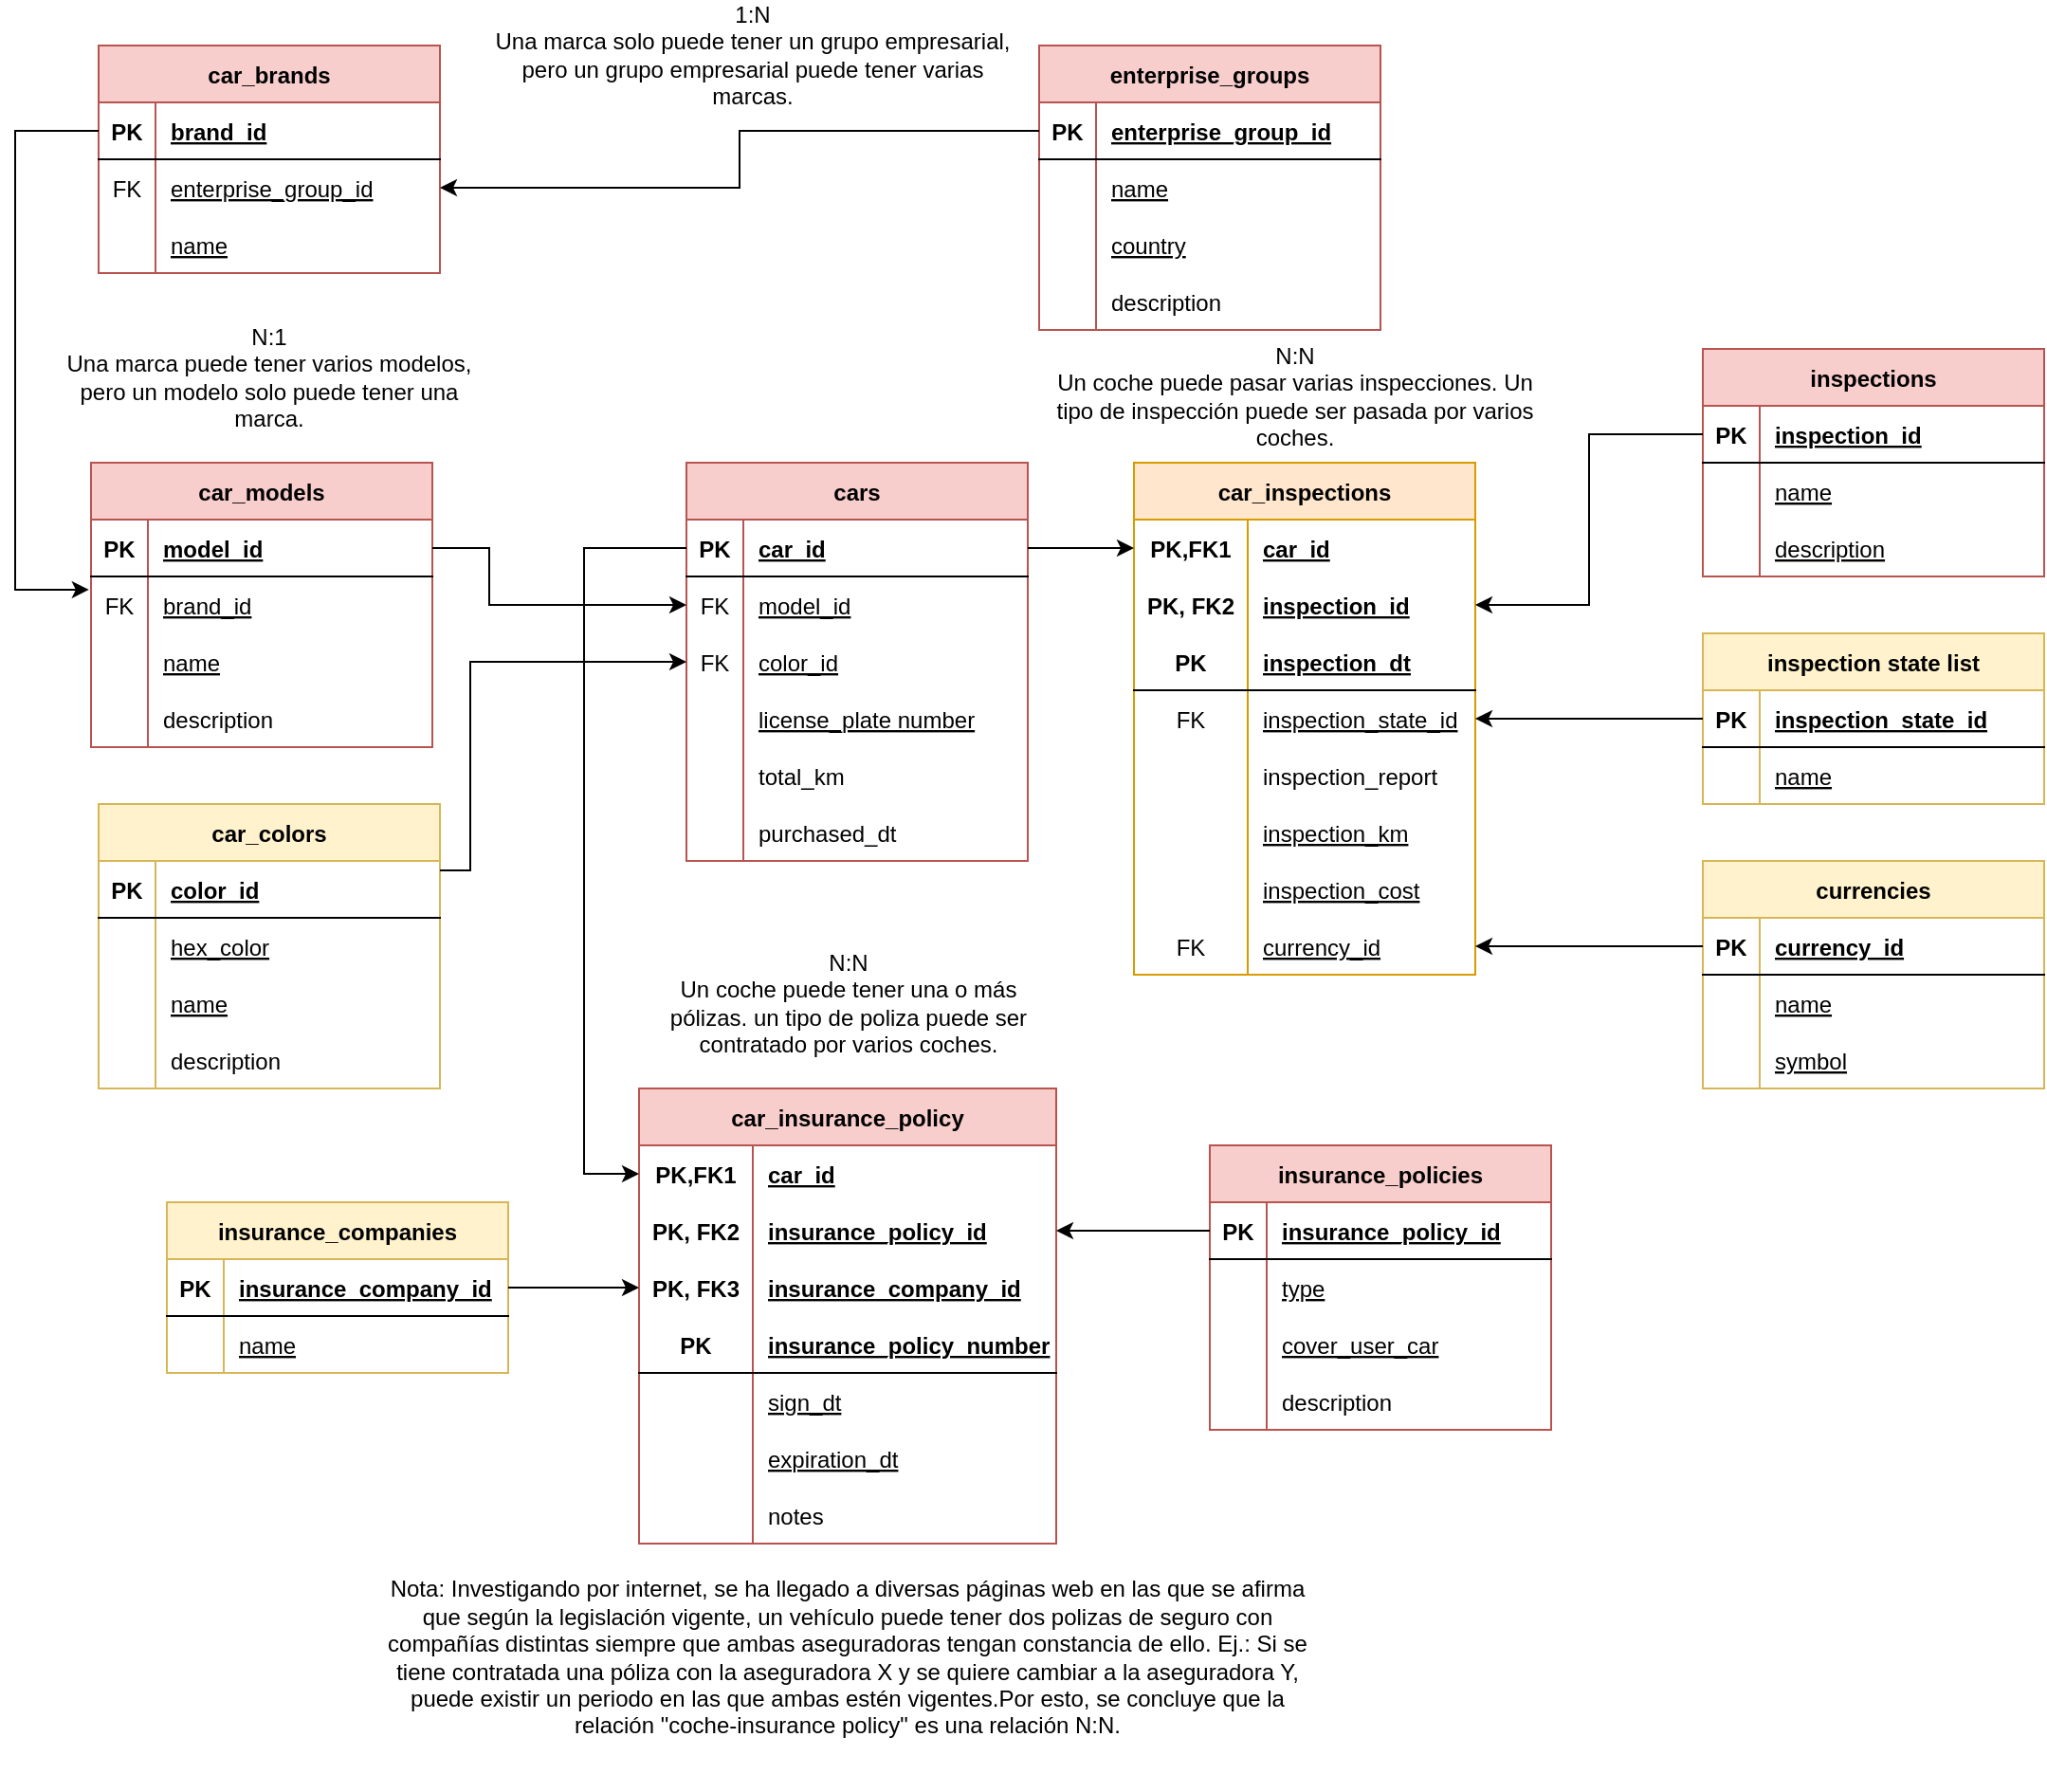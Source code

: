 <mxfile version="20.8.10" type="device"><diagram name="Page-1" id="IQODQIfL5GoifBBAXtlY"><mxGraphModel dx="1184" dy="743" grid="1" gridSize="10" guides="1" tooltips="1" connect="1" arrows="1" fold="1" page="1" pageScale="1" pageWidth="827" pageHeight="1169" math="0" shadow="0"><root><mxCell id="0"/><mxCell id="1" parent="0"/><mxCell id="Xeh9FS_o-TONdcfBSQ_S-1" value="currencies" style="shape=table;startSize=30;container=1;collapsible=1;childLayout=tableLayout;fixedRows=1;rowLines=0;fontStyle=1;align=center;resizeLast=1;fillColor=#fff2cc;strokeColor=#d6b656;" parent="1" vertex="1"><mxGeometry x="960" y="530" width="180" height="120" as="geometry"/></mxCell><mxCell id="Xeh9FS_o-TONdcfBSQ_S-2" value="" style="shape=tableRow;horizontal=0;startSize=0;swimlaneHead=0;swimlaneBody=0;fillColor=none;collapsible=0;dropTarget=0;points=[[0,0.5],[1,0.5]];portConstraint=eastwest;top=0;left=0;right=0;bottom=1;" parent="Xeh9FS_o-TONdcfBSQ_S-1" vertex="1"><mxGeometry y="30" width="180" height="30" as="geometry"/></mxCell><mxCell id="Xeh9FS_o-TONdcfBSQ_S-3" value="PK" style="shape=partialRectangle;connectable=0;fillColor=none;top=0;left=0;bottom=0;right=0;fontStyle=1;overflow=hidden;" parent="Xeh9FS_o-TONdcfBSQ_S-2" vertex="1"><mxGeometry width="30" height="30" as="geometry"><mxRectangle width="30" height="30" as="alternateBounds"/></mxGeometry></mxCell><mxCell id="Xeh9FS_o-TONdcfBSQ_S-4" value="currency_id" style="shape=partialRectangle;connectable=0;fillColor=none;top=0;left=0;bottom=0;right=0;align=left;spacingLeft=6;fontStyle=5;overflow=hidden;" parent="Xeh9FS_o-TONdcfBSQ_S-2" vertex="1"><mxGeometry x="30" width="150" height="30" as="geometry"><mxRectangle width="150" height="30" as="alternateBounds"/></mxGeometry></mxCell><mxCell id="Xeh9FS_o-TONdcfBSQ_S-5" value="" style="shape=tableRow;horizontal=0;startSize=0;swimlaneHead=0;swimlaneBody=0;fillColor=none;collapsible=0;dropTarget=0;points=[[0,0.5],[1,0.5]];portConstraint=eastwest;top=0;left=0;right=0;bottom=0;" parent="Xeh9FS_o-TONdcfBSQ_S-1" vertex="1"><mxGeometry y="60" width="180" height="30" as="geometry"/></mxCell><mxCell id="Xeh9FS_o-TONdcfBSQ_S-6" value="" style="shape=partialRectangle;connectable=0;fillColor=none;top=0;left=0;bottom=0;right=0;editable=1;overflow=hidden;" parent="Xeh9FS_o-TONdcfBSQ_S-5" vertex="1"><mxGeometry width="30" height="30" as="geometry"><mxRectangle width="30" height="30" as="alternateBounds"/></mxGeometry></mxCell><mxCell id="Xeh9FS_o-TONdcfBSQ_S-7" value="name" style="shape=partialRectangle;connectable=0;fillColor=none;top=0;left=0;bottom=0;right=0;align=left;spacingLeft=6;overflow=hidden;fontStyle=4" parent="Xeh9FS_o-TONdcfBSQ_S-5" vertex="1"><mxGeometry x="30" width="150" height="30" as="geometry"><mxRectangle width="150" height="30" as="alternateBounds"/></mxGeometry></mxCell><mxCell id="Xeh9FS_o-TONdcfBSQ_S-252" value="" style="shape=tableRow;horizontal=0;startSize=0;swimlaneHead=0;swimlaneBody=0;fillColor=none;collapsible=0;dropTarget=0;points=[[0,0.5],[1,0.5]];portConstraint=eastwest;top=0;left=0;right=0;bottom=0;" parent="Xeh9FS_o-TONdcfBSQ_S-1" vertex="1"><mxGeometry y="90" width="180" height="30" as="geometry"/></mxCell><mxCell id="Xeh9FS_o-TONdcfBSQ_S-253" value="" style="shape=partialRectangle;connectable=0;fillColor=none;top=0;left=0;bottom=0;right=0;editable=1;overflow=hidden;" parent="Xeh9FS_o-TONdcfBSQ_S-252" vertex="1"><mxGeometry width="30" height="30" as="geometry"><mxRectangle width="30" height="30" as="alternateBounds"/></mxGeometry></mxCell><mxCell id="Xeh9FS_o-TONdcfBSQ_S-254" value="symbol" style="shape=partialRectangle;connectable=0;fillColor=none;top=0;left=0;bottom=0;right=0;align=left;spacingLeft=6;overflow=hidden;fontStyle=4" parent="Xeh9FS_o-TONdcfBSQ_S-252" vertex="1"><mxGeometry x="30" width="150" height="30" as="geometry"><mxRectangle width="150" height="30" as="alternateBounds"/></mxGeometry></mxCell><mxCell id="Xeh9FS_o-TONdcfBSQ_S-14" value="cars" style="shape=table;startSize=30;container=1;collapsible=1;childLayout=tableLayout;fixedRows=1;rowLines=0;fontStyle=1;align=center;resizeLast=1;fillColor=#f8cecc;strokeColor=#b85450;" parent="1" vertex="1"><mxGeometry x="424" y="320" width="180" height="210" as="geometry"/></mxCell><mxCell id="Xeh9FS_o-TONdcfBSQ_S-15" value="" style="shape=tableRow;horizontal=0;startSize=0;swimlaneHead=0;swimlaneBody=0;fillColor=none;collapsible=0;dropTarget=0;points=[[0,0.5],[1,0.5]];portConstraint=eastwest;top=0;left=0;right=0;bottom=1;" parent="Xeh9FS_o-TONdcfBSQ_S-14" vertex="1"><mxGeometry y="30" width="180" height="30" as="geometry"/></mxCell><mxCell id="Xeh9FS_o-TONdcfBSQ_S-16" value="PK" style="shape=partialRectangle;connectable=0;fillColor=none;top=0;left=0;bottom=0;right=0;fontStyle=1;overflow=hidden;" parent="Xeh9FS_o-TONdcfBSQ_S-15" vertex="1"><mxGeometry width="30" height="30" as="geometry"><mxRectangle width="30" height="30" as="alternateBounds"/></mxGeometry></mxCell><mxCell id="Xeh9FS_o-TONdcfBSQ_S-17" value="car_id" style="shape=partialRectangle;connectable=0;fillColor=none;top=0;left=0;bottom=0;right=0;align=left;spacingLeft=6;fontStyle=5;overflow=hidden;" parent="Xeh9FS_o-TONdcfBSQ_S-15" vertex="1"><mxGeometry x="30" width="150" height="30" as="geometry"><mxRectangle width="150" height="30" as="alternateBounds"/></mxGeometry></mxCell><mxCell id="Xeh9FS_o-TONdcfBSQ_S-136" value="" style="shape=tableRow;horizontal=0;startSize=0;swimlaneHead=0;swimlaneBody=0;fillColor=none;collapsible=0;dropTarget=0;points=[[0,0.5],[1,0.5]];portConstraint=eastwest;top=0;left=0;right=0;bottom=0;" parent="Xeh9FS_o-TONdcfBSQ_S-14" vertex="1"><mxGeometry y="60" width="180" height="30" as="geometry"/></mxCell><mxCell id="Xeh9FS_o-TONdcfBSQ_S-137" value="FK" style="shape=partialRectangle;connectable=0;fillColor=none;top=0;left=0;bottom=0;right=0;editable=1;overflow=hidden;" parent="Xeh9FS_o-TONdcfBSQ_S-136" vertex="1"><mxGeometry width="30" height="30" as="geometry"><mxRectangle width="30" height="30" as="alternateBounds"/></mxGeometry></mxCell><mxCell id="Xeh9FS_o-TONdcfBSQ_S-138" value="model_id" style="shape=partialRectangle;connectable=0;fillColor=none;top=0;left=0;bottom=0;right=0;align=left;spacingLeft=6;overflow=hidden;fontStyle=4" parent="Xeh9FS_o-TONdcfBSQ_S-136" vertex="1"><mxGeometry x="30" width="150" height="30" as="geometry"><mxRectangle width="150" height="30" as="alternateBounds"/></mxGeometry></mxCell><mxCell id="Xeh9FS_o-TONdcfBSQ_S-18" value="" style="shape=tableRow;horizontal=0;startSize=0;swimlaneHead=0;swimlaneBody=0;fillColor=none;collapsible=0;dropTarget=0;points=[[0,0.5],[1,0.5]];portConstraint=eastwest;top=0;left=0;right=0;bottom=0;" parent="Xeh9FS_o-TONdcfBSQ_S-14" vertex="1"><mxGeometry y="90" width="180" height="30" as="geometry"/></mxCell><mxCell id="Xeh9FS_o-TONdcfBSQ_S-19" value="FK" style="shape=partialRectangle;connectable=0;fillColor=none;top=0;left=0;bottom=0;right=0;editable=1;overflow=hidden;" parent="Xeh9FS_o-TONdcfBSQ_S-18" vertex="1"><mxGeometry width="30" height="30" as="geometry"><mxRectangle width="30" height="30" as="alternateBounds"/></mxGeometry></mxCell><mxCell id="Xeh9FS_o-TONdcfBSQ_S-20" value="color_id" style="shape=partialRectangle;connectable=0;fillColor=none;top=0;left=0;bottom=0;right=0;align=left;spacingLeft=6;overflow=hidden;fontStyle=4" parent="Xeh9FS_o-TONdcfBSQ_S-18" vertex="1"><mxGeometry x="30" width="150" height="30" as="geometry"><mxRectangle width="150" height="30" as="alternateBounds"/></mxGeometry></mxCell><mxCell id="Xeh9FS_o-TONdcfBSQ_S-21" value="" style="shape=tableRow;horizontal=0;startSize=0;swimlaneHead=0;swimlaneBody=0;fillColor=none;collapsible=0;dropTarget=0;points=[[0,0.5],[1,0.5]];portConstraint=eastwest;top=0;left=0;right=0;bottom=0;" parent="Xeh9FS_o-TONdcfBSQ_S-14" vertex="1"><mxGeometry y="120" width="180" height="30" as="geometry"/></mxCell><mxCell id="Xeh9FS_o-TONdcfBSQ_S-22" value="" style="shape=partialRectangle;connectable=0;fillColor=none;top=0;left=0;bottom=0;right=0;editable=1;overflow=hidden;" parent="Xeh9FS_o-TONdcfBSQ_S-21" vertex="1"><mxGeometry width="30" height="30" as="geometry"><mxRectangle width="30" height="30" as="alternateBounds"/></mxGeometry></mxCell><mxCell id="Xeh9FS_o-TONdcfBSQ_S-23" value="license_plate number" style="shape=partialRectangle;connectable=0;fillColor=none;top=0;left=0;bottom=0;right=0;align=left;spacingLeft=6;overflow=hidden;fontStyle=4" parent="Xeh9FS_o-TONdcfBSQ_S-21" vertex="1"><mxGeometry x="30" width="150" height="30" as="geometry"><mxRectangle width="150" height="30" as="alternateBounds"/></mxGeometry></mxCell><mxCell id="Xeh9FS_o-TONdcfBSQ_S-24" value="" style="shape=tableRow;horizontal=0;startSize=0;swimlaneHead=0;swimlaneBody=0;fillColor=none;collapsible=0;dropTarget=0;points=[[0,0.5],[1,0.5]];portConstraint=eastwest;top=0;left=0;right=0;bottom=0;" parent="Xeh9FS_o-TONdcfBSQ_S-14" vertex="1"><mxGeometry y="150" width="180" height="30" as="geometry"/></mxCell><mxCell id="Xeh9FS_o-TONdcfBSQ_S-25" value="" style="shape=partialRectangle;connectable=0;fillColor=none;top=0;left=0;bottom=0;right=0;editable=1;overflow=hidden;" parent="Xeh9FS_o-TONdcfBSQ_S-24" vertex="1"><mxGeometry width="30" height="30" as="geometry"><mxRectangle width="30" height="30" as="alternateBounds"/></mxGeometry></mxCell><mxCell id="Xeh9FS_o-TONdcfBSQ_S-26" value="total_km" style="shape=partialRectangle;connectable=0;fillColor=none;top=0;left=0;bottom=0;right=0;align=left;spacingLeft=6;overflow=hidden;" parent="Xeh9FS_o-TONdcfBSQ_S-24" vertex="1"><mxGeometry x="30" width="150" height="30" as="geometry"><mxRectangle width="150" height="30" as="alternateBounds"/></mxGeometry></mxCell><mxCell id="Xeh9FS_o-TONdcfBSQ_S-33" value="" style="shape=tableRow;horizontal=0;startSize=0;swimlaneHead=0;swimlaneBody=0;fillColor=none;collapsible=0;dropTarget=0;points=[[0,0.5],[1,0.5]];portConstraint=eastwest;top=0;left=0;right=0;bottom=0;" parent="Xeh9FS_o-TONdcfBSQ_S-14" vertex="1"><mxGeometry y="180" width="180" height="30" as="geometry"/></mxCell><mxCell id="Xeh9FS_o-TONdcfBSQ_S-34" value="" style="shape=partialRectangle;connectable=0;fillColor=none;top=0;left=0;bottom=0;right=0;editable=1;overflow=hidden;" parent="Xeh9FS_o-TONdcfBSQ_S-33" vertex="1"><mxGeometry width="30" height="30" as="geometry"><mxRectangle width="30" height="30" as="alternateBounds"/></mxGeometry></mxCell><mxCell id="Xeh9FS_o-TONdcfBSQ_S-35" value="purchased_dt" style="shape=partialRectangle;connectable=0;fillColor=none;top=0;left=0;bottom=0;right=0;align=left;spacingLeft=6;overflow=hidden;" parent="Xeh9FS_o-TONdcfBSQ_S-33" vertex="1"><mxGeometry x="30" width="150" height="30" as="geometry"><mxRectangle width="150" height="30" as="alternateBounds"/></mxGeometry></mxCell><mxCell id="Xeh9FS_o-TONdcfBSQ_S-36" value="car_colors" style="shape=table;startSize=30;container=1;collapsible=1;childLayout=tableLayout;fixedRows=1;rowLines=0;fontStyle=1;align=center;resizeLast=1;fillColor=#fff2cc;strokeColor=#d6b656;" parent="1" vertex="1"><mxGeometry x="114" y="500" width="180" height="150" as="geometry"/></mxCell><mxCell id="Xeh9FS_o-TONdcfBSQ_S-37" value="" style="shape=tableRow;horizontal=0;startSize=0;swimlaneHead=0;swimlaneBody=0;fillColor=none;collapsible=0;dropTarget=0;points=[[0,0.5],[1,0.5]];portConstraint=eastwest;top=0;left=0;right=0;bottom=1;" parent="Xeh9FS_o-TONdcfBSQ_S-36" vertex="1"><mxGeometry y="30" width="180" height="30" as="geometry"/></mxCell><mxCell id="Xeh9FS_o-TONdcfBSQ_S-38" value="PK" style="shape=partialRectangle;connectable=0;fillColor=none;top=0;left=0;bottom=0;right=0;fontStyle=1;overflow=hidden;" parent="Xeh9FS_o-TONdcfBSQ_S-37" vertex="1"><mxGeometry width="30" height="30" as="geometry"><mxRectangle width="30" height="30" as="alternateBounds"/></mxGeometry></mxCell><mxCell id="Xeh9FS_o-TONdcfBSQ_S-39" value="color_id" style="shape=partialRectangle;connectable=0;fillColor=none;top=0;left=0;bottom=0;right=0;align=left;spacingLeft=6;fontStyle=5;overflow=hidden;" parent="Xeh9FS_o-TONdcfBSQ_S-37" vertex="1"><mxGeometry x="30" width="150" height="30" as="geometry"><mxRectangle width="150" height="30" as="alternateBounds"/></mxGeometry></mxCell><mxCell id="Xeh9FS_o-TONdcfBSQ_S-43" value="" style="shape=tableRow;horizontal=0;startSize=0;swimlaneHead=0;swimlaneBody=0;fillColor=none;collapsible=0;dropTarget=0;points=[[0,0.5],[1,0.5]];portConstraint=eastwest;top=0;left=0;right=0;bottom=0;" parent="Xeh9FS_o-TONdcfBSQ_S-36" vertex="1"><mxGeometry y="60" width="180" height="30" as="geometry"/></mxCell><mxCell id="Xeh9FS_o-TONdcfBSQ_S-44" value="" style="shape=partialRectangle;connectable=0;fillColor=none;top=0;left=0;bottom=0;right=0;editable=1;overflow=hidden;" parent="Xeh9FS_o-TONdcfBSQ_S-43" vertex="1"><mxGeometry width="30" height="30" as="geometry"><mxRectangle width="30" height="30" as="alternateBounds"/></mxGeometry></mxCell><mxCell id="Xeh9FS_o-TONdcfBSQ_S-45" value="hex_color" style="shape=partialRectangle;connectable=0;fillColor=none;top=0;left=0;bottom=0;right=0;align=left;spacingLeft=6;overflow=hidden;fontStyle=4" parent="Xeh9FS_o-TONdcfBSQ_S-43" vertex="1"><mxGeometry x="30" width="150" height="30" as="geometry"><mxRectangle width="150" height="30" as="alternateBounds"/></mxGeometry></mxCell><mxCell id="Xeh9FS_o-TONdcfBSQ_S-40" value="" style="shape=tableRow;horizontal=0;startSize=0;swimlaneHead=0;swimlaneBody=0;fillColor=none;collapsible=0;dropTarget=0;points=[[0,0.5],[1,0.5]];portConstraint=eastwest;top=0;left=0;right=0;bottom=0;" parent="Xeh9FS_o-TONdcfBSQ_S-36" vertex="1"><mxGeometry y="90" width="180" height="30" as="geometry"/></mxCell><mxCell id="Xeh9FS_o-TONdcfBSQ_S-41" value="" style="shape=partialRectangle;connectable=0;fillColor=none;top=0;left=0;bottom=0;right=0;editable=1;overflow=hidden;" parent="Xeh9FS_o-TONdcfBSQ_S-40" vertex="1"><mxGeometry width="30" height="30" as="geometry"><mxRectangle width="30" height="30" as="alternateBounds"/></mxGeometry></mxCell><mxCell id="Xeh9FS_o-TONdcfBSQ_S-42" value="name" style="shape=partialRectangle;connectable=0;fillColor=none;top=0;left=0;bottom=0;right=0;align=left;spacingLeft=6;overflow=hidden;fontStyle=4" parent="Xeh9FS_o-TONdcfBSQ_S-40" vertex="1"><mxGeometry x="30" width="150" height="30" as="geometry"><mxRectangle width="150" height="30" as="alternateBounds"/></mxGeometry></mxCell><mxCell id="1dYrCREjDj4OshTeHd0r-1" value="" style="shape=tableRow;horizontal=0;startSize=0;swimlaneHead=0;swimlaneBody=0;fillColor=none;collapsible=0;dropTarget=0;points=[[0,0.5],[1,0.5]];portConstraint=eastwest;top=0;left=0;right=0;bottom=0;" parent="Xeh9FS_o-TONdcfBSQ_S-36" vertex="1"><mxGeometry y="120" width="180" height="30" as="geometry"/></mxCell><mxCell id="1dYrCREjDj4OshTeHd0r-2" value="" style="shape=partialRectangle;connectable=0;fillColor=none;top=0;left=0;bottom=0;right=0;editable=1;overflow=hidden;" parent="1dYrCREjDj4OshTeHd0r-1" vertex="1"><mxGeometry width="30" height="30" as="geometry"><mxRectangle width="30" height="30" as="alternateBounds"/></mxGeometry></mxCell><mxCell id="1dYrCREjDj4OshTeHd0r-3" value="description" style="shape=partialRectangle;connectable=0;fillColor=none;top=0;left=0;bottom=0;right=0;align=left;spacingLeft=6;overflow=hidden;" parent="1dYrCREjDj4OshTeHd0r-1" vertex="1"><mxGeometry x="30" width="150" height="30" as="geometry"><mxRectangle width="150" height="30" as="alternateBounds"/></mxGeometry></mxCell><mxCell id="Xeh9FS_o-TONdcfBSQ_S-49" value="insurance_companies" style="shape=table;startSize=30;container=1;collapsible=1;childLayout=tableLayout;fixedRows=1;rowLines=0;fontStyle=1;align=center;resizeLast=1;fillColor=#fff2cc;strokeColor=#d6b656;" parent="1" vertex="1"><mxGeometry x="150" y="710" width="180" height="90" as="geometry"/></mxCell><mxCell id="Xeh9FS_o-TONdcfBSQ_S-50" value="" style="shape=tableRow;horizontal=0;startSize=0;swimlaneHead=0;swimlaneBody=0;fillColor=none;collapsible=0;dropTarget=0;points=[[0,0.5],[1,0.5]];portConstraint=eastwest;top=0;left=0;right=0;bottom=1;" parent="Xeh9FS_o-TONdcfBSQ_S-49" vertex="1"><mxGeometry y="30" width="180" height="30" as="geometry"/></mxCell><mxCell id="Xeh9FS_o-TONdcfBSQ_S-51" value="PK" style="shape=partialRectangle;connectable=0;fillColor=none;top=0;left=0;bottom=0;right=0;fontStyle=1;overflow=hidden;" parent="Xeh9FS_o-TONdcfBSQ_S-50" vertex="1"><mxGeometry width="30" height="30" as="geometry"><mxRectangle width="30" height="30" as="alternateBounds"/></mxGeometry></mxCell><mxCell id="Xeh9FS_o-TONdcfBSQ_S-52" value="insurance_company_id" style="shape=partialRectangle;connectable=0;fillColor=none;top=0;left=0;bottom=0;right=0;align=left;spacingLeft=6;fontStyle=5;overflow=hidden;" parent="Xeh9FS_o-TONdcfBSQ_S-50" vertex="1"><mxGeometry x="30" width="150" height="30" as="geometry"><mxRectangle width="150" height="30" as="alternateBounds"/></mxGeometry></mxCell><mxCell id="Xeh9FS_o-TONdcfBSQ_S-53" value="" style="shape=tableRow;horizontal=0;startSize=0;swimlaneHead=0;swimlaneBody=0;fillColor=none;collapsible=0;dropTarget=0;points=[[0,0.5],[1,0.5]];portConstraint=eastwest;top=0;left=0;right=0;bottom=0;" parent="Xeh9FS_o-TONdcfBSQ_S-49" vertex="1"><mxGeometry y="60" width="180" height="30" as="geometry"/></mxCell><mxCell id="Xeh9FS_o-TONdcfBSQ_S-54" value="" style="shape=partialRectangle;connectable=0;fillColor=none;top=0;left=0;bottom=0;right=0;editable=1;overflow=hidden;" parent="Xeh9FS_o-TONdcfBSQ_S-53" vertex="1"><mxGeometry width="30" height="30" as="geometry"><mxRectangle width="30" height="30" as="alternateBounds"/></mxGeometry></mxCell><mxCell id="Xeh9FS_o-TONdcfBSQ_S-55" value="name" style="shape=partialRectangle;connectable=0;fillColor=none;top=0;left=0;bottom=0;right=0;align=left;spacingLeft=6;overflow=hidden;fontStyle=4" parent="Xeh9FS_o-TONdcfBSQ_S-53" vertex="1"><mxGeometry x="30" width="150" height="30" as="geometry"><mxRectangle width="150" height="30" as="alternateBounds"/></mxGeometry></mxCell><mxCell id="Xeh9FS_o-TONdcfBSQ_S-62" value="inspections" style="shape=table;startSize=30;container=1;collapsible=1;childLayout=tableLayout;fixedRows=1;rowLines=0;fontStyle=1;align=center;resizeLast=1;fillColor=#f8cecc;strokeColor=#b85450;" parent="1" vertex="1"><mxGeometry x="960" y="260" width="180" height="120" as="geometry"/></mxCell><mxCell id="Xeh9FS_o-TONdcfBSQ_S-63" value="" style="shape=tableRow;horizontal=0;startSize=0;swimlaneHead=0;swimlaneBody=0;fillColor=none;collapsible=0;dropTarget=0;points=[[0,0.5],[1,0.5]];portConstraint=eastwest;top=0;left=0;right=0;bottom=1;" parent="Xeh9FS_o-TONdcfBSQ_S-62" vertex="1"><mxGeometry y="30" width="180" height="30" as="geometry"/></mxCell><mxCell id="Xeh9FS_o-TONdcfBSQ_S-64" value="PK" style="shape=partialRectangle;connectable=0;fillColor=none;top=0;left=0;bottom=0;right=0;fontStyle=1;overflow=hidden;" parent="Xeh9FS_o-TONdcfBSQ_S-63" vertex="1"><mxGeometry width="30" height="30" as="geometry"><mxRectangle width="30" height="30" as="alternateBounds"/></mxGeometry></mxCell><mxCell id="Xeh9FS_o-TONdcfBSQ_S-65" value="inspection_id" style="shape=partialRectangle;connectable=0;fillColor=none;top=0;left=0;bottom=0;right=0;align=left;spacingLeft=6;fontStyle=5;overflow=hidden;" parent="Xeh9FS_o-TONdcfBSQ_S-63" vertex="1"><mxGeometry x="30" width="150" height="30" as="geometry"><mxRectangle width="150" height="30" as="alternateBounds"/></mxGeometry></mxCell><mxCell id="Xeh9FS_o-TONdcfBSQ_S-72" value="" style="shape=tableRow;horizontal=0;startSize=0;swimlaneHead=0;swimlaneBody=0;fillColor=none;collapsible=0;dropTarget=0;points=[[0,0.5],[1,0.5]];portConstraint=eastwest;top=0;left=0;right=0;bottom=0;" parent="Xeh9FS_o-TONdcfBSQ_S-62" vertex="1"><mxGeometry y="60" width="180" height="30" as="geometry"/></mxCell><mxCell id="Xeh9FS_o-TONdcfBSQ_S-73" value="" style="shape=partialRectangle;connectable=0;fillColor=none;top=0;left=0;bottom=0;right=0;editable=1;overflow=hidden;" parent="Xeh9FS_o-TONdcfBSQ_S-72" vertex="1"><mxGeometry width="30" height="30" as="geometry"><mxRectangle width="30" height="30" as="alternateBounds"/></mxGeometry></mxCell><mxCell id="Xeh9FS_o-TONdcfBSQ_S-74" value="name" style="shape=partialRectangle;connectable=0;fillColor=none;top=0;left=0;bottom=0;right=0;align=left;spacingLeft=6;overflow=hidden;fontStyle=4" parent="Xeh9FS_o-TONdcfBSQ_S-72" vertex="1"><mxGeometry x="30" width="150" height="30" as="geometry"><mxRectangle width="150" height="30" as="alternateBounds"/></mxGeometry></mxCell><mxCell id="Xeh9FS_o-TONdcfBSQ_S-66" value="" style="shape=tableRow;horizontal=0;startSize=0;swimlaneHead=0;swimlaneBody=0;fillColor=none;collapsible=0;dropTarget=0;points=[[0,0.5],[1,0.5]];portConstraint=eastwest;top=0;left=0;right=0;bottom=0;" parent="Xeh9FS_o-TONdcfBSQ_S-62" vertex="1"><mxGeometry y="90" width="180" height="30" as="geometry"/></mxCell><mxCell id="Xeh9FS_o-TONdcfBSQ_S-67" value="" style="shape=partialRectangle;connectable=0;fillColor=none;top=0;left=0;bottom=0;right=0;editable=1;overflow=hidden;" parent="Xeh9FS_o-TONdcfBSQ_S-66" vertex="1"><mxGeometry width="30" height="30" as="geometry"><mxRectangle width="30" height="30" as="alternateBounds"/></mxGeometry></mxCell><mxCell id="Xeh9FS_o-TONdcfBSQ_S-68" value="description" style="shape=partialRectangle;connectable=0;fillColor=none;top=0;left=0;bottom=0;right=0;align=left;spacingLeft=6;overflow=hidden;fontStyle=4" parent="Xeh9FS_o-TONdcfBSQ_S-66" vertex="1"><mxGeometry x="30" width="150" height="30" as="geometry"><mxRectangle width="150" height="30" as="alternateBounds"/></mxGeometry></mxCell><mxCell id="Xeh9FS_o-TONdcfBSQ_S-75" value="car_brands" style="shape=table;startSize=30;container=1;collapsible=1;childLayout=tableLayout;fixedRows=1;rowLines=0;fontStyle=1;align=center;resizeLast=1;fillColor=#f8cecc;strokeColor=#b85450;" parent="1" vertex="1"><mxGeometry x="114" y="100" width="180" height="120" as="geometry"/></mxCell><mxCell id="Xeh9FS_o-TONdcfBSQ_S-76" value="" style="shape=tableRow;horizontal=0;startSize=0;swimlaneHead=0;swimlaneBody=0;fillColor=none;collapsible=0;dropTarget=0;points=[[0,0.5],[1,0.5]];portConstraint=eastwest;top=0;left=0;right=0;bottom=1;" parent="Xeh9FS_o-TONdcfBSQ_S-75" vertex="1"><mxGeometry y="30" width="180" height="30" as="geometry"/></mxCell><mxCell id="Xeh9FS_o-TONdcfBSQ_S-77" value="PK" style="shape=partialRectangle;connectable=0;fillColor=none;top=0;left=0;bottom=0;right=0;fontStyle=1;overflow=hidden;" parent="Xeh9FS_o-TONdcfBSQ_S-76" vertex="1"><mxGeometry width="30" height="30" as="geometry"><mxRectangle width="30" height="30" as="alternateBounds"/></mxGeometry></mxCell><mxCell id="Xeh9FS_o-TONdcfBSQ_S-78" value="brand_id" style="shape=partialRectangle;connectable=0;fillColor=none;top=0;left=0;bottom=0;right=0;align=left;spacingLeft=6;fontStyle=5;overflow=hidden;" parent="Xeh9FS_o-TONdcfBSQ_S-76" vertex="1"><mxGeometry x="30" width="150" height="30" as="geometry"><mxRectangle width="150" height="30" as="alternateBounds"/></mxGeometry></mxCell><mxCell id="Xeh9FS_o-TONdcfBSQ_S-79" value="" style="shape=tableRow;horizontal=0;startSize=0;swimlaneHead=0;swimlaneBody=0;fillColor=none;collapsible=0;dropTarget=0;points=[[0,0.5],[1,0.5]];portConstraint=eastwest;top=0;left=0;right=0;bottom=0;" parent="Xeh9FS_o-TONdcfBSQ_S-75" vertex="1"><mxGeometry y="60" width="180" height="30" as="geometry"/></mxCell><mxCell id="Xeh9FS_o-TONdcfBSQ_S-80" value="FK" style="shape=partialRectangle;connectable=0;fillColor=none;top=0;left=0;bottom=0;right=0;editable=1;overflow=hidden;" parent="Xeh9FS_o-TONdcfBSQ_S-79" vertex="1"><mxGeometry width="30" height="30" as="geometry"><mxRectangle width="30" height="30" as="alternateBounds"/></mxGeometry></mxCell><mxCell id="Xeh9FS_o-TONdcfBSQ_S-81" value="enterprise_group_id" style="shape=partialRectangle;connectable=0;fillColor=none;top=0;left=0;bottom=0;right=0;align=left;spacingLeft=6;overflow=hidden;fontStyle=4" parent="Xeh9FS_o-TONdcfBSQ_S-79" vertex="1"><mxGeometry x="30" width="150" height="30" as="geometry"><mxRectangle width="150" height="30" as="alternateBounds"/></mxGeometry></mxCell><mxCell id="Xeh9FS_o-TONdcfBSQ_S-129" value="" style="shape=tableRow;horizontal=0;startSize=0;swimlaneHead=0;swimlaneBody=0;fillColor=none;collapsible=0;dropTarget=0;points=[[0,0.5],[1,0.5]];portConstraint=eastwest;top=0;left=0;right=0;bottom=0;" parent="Xeh9FS_o-TONdcfBSQ_S-75" vertex="1"><mxGeometry y="90" width="180" height="30" as="geometry"/></mxCell><mxCell id="Xeh9FS_o-TONdcfBSQ_S-130" value="" style="shape=partialRectangle;connectable=0;fillColor=none;top=0;left=0;bottom=0;right=0;editable=1;overflow=hidden;" parent="Xeh9FS_o-TONdcfBSQ_S-129" vertex="1"><mxGeometry width="30" height="30" as="geometry"><mxRectangle width="30" height="30" as="alternateBounds"/></mxGeometry></mxCell><mxCell id="Xeh9FS_o-TONdcfBSQ_S-131" value="name" style="shape=partialRectangle;connectable=0;fillColor=none;top=0;left=0;bottom=0;right=0;align=left;spacingLeft=6;overflow=hidden;fontStyle=4" parent="Xeh9FS_o-TONdcfBSQ_S-129" vertex="1"><mxGeometry x="30" width="150" height="30" as="geometry"><mxRectangle width="150" height="30" as="alternateBounds"/></mxGeometry></mxCell><mxCell id="Xeh9FS_o-TONdcfBSQ_S-88" value="enterprise_groups" style="shape=table;startSize=30;container=1;collapsible=1;childLayout=tableLayout;fixedRows=1;rowLines=0;fontStyle=1;align=center;resizeLast=1;fillColor=#f8cecc;strokeColor=#b85450;" parent="1" vertex="1"><mxGeometry x="610" y="100" width="180" height="150" as="geometry"/></mxCell><mxCell id="Xeh9FS_o-TONdcfBSQ_S-89" value="" style="shape=tableRow;horizontal=0;startSize=0;swimlaneHead=0;swimlaneBody=0;fillColor=none;collapsible=0;dropTarget=0;points=[[0,0.5],[1,0.5]];portConstraint=eastwest;top=0;left=0;right=0;bottom=1;" parent="Xeh9FS_o-TONdcfBSQ_S-88" vertex="1"><mxGeometry y="30" width="180" height="30" as="geometry"/></mxCell><mxCell id="Xeh9FS_o-TONdcfBSQ_S-90" value="PK" style="shape=partialRectangle;connectable=0;fillColor=none;top=0;left=0;bottom=0;right=0;fontStyle=1;overflow=hidden;" parent="Xeh9FS_o-TONdcfBSQ_S-89" vertex="1"><mxGeometry width="30" height="30" as="geometry"><mxRectangle width="30" height="30" as="alternateBounds"/></mxGeometry></mxCell><mxCell id="Xeh9FS_o-TONdcfBSQ_S-91" value="enterprise_group_id" style="shape=partialRectangle;connectable=0;fillColor=none;top=0;left=0;bottom=0;right=0;align=left;spacingLeft=6;fontStyle=5;overflow=hidden;" parent="Xeh9FS_o-TONdcfBSQ_S-89" vertex="1"><mxGeometry x="30" width="150" height="30" as="geometry"><mxRectangle width="150" height="30" as="alternateBounds"/></mxGeometry></mxCell><mxCell id="Xeh9FS_o-TONdcfBSQ_S-92" value="" style="shape=tableRow;horizontal=0;startSize=0;swimlaneHead=0;swimlaneBody=0;fillColor=none;collapsible=0;dropTarget=0;points=[[0,0.5],[1,0.5]];portConstraint=eastwest;top=0;left=0;right=0;bottom=0;" parent="Xeh9FS_o-TONdcfBSQ_S-88" vertex="1"><mxGeometry y="60" width="180" height="30" as="geometry"/></mxCell><mxCell id="Xeh9FS_o-TONdcfBSQ_S-93" value="" style="shape=partialRectangle;connectable=0;fillColor=none;top=0;left=0;bottom=0;right=0;editable=1;overflow=hidden;" parent="Xeh9FS_o-TONdcfBSQ_S-92" vertex="1"><mxGeometry width="30" height="30" as="geometry"><mxRectangle width="30" height="30" as="alternateBounds"/></mxGeometry></mxCell><mxCell id="Xeh9FS_o-TONdcfBSQ_S-94" value="name" style="shape=partialRectangle;connectable=0;fillColor=none;top=0;left=0;bottom=0;right=0;align=left;spacingLeft=6;overflow=hidden;fontStyle=4" parent="Xeh9FS_o-TONdcfBSQ_S-92" vertex="1"><mxGeometry x="30" width="150" height="30" as="geometry"><mxRectangle width="150" height="30" as="alternateBounds"/></mxGeometry></mxCell><mxCell id="Xeh9FS_o-TONdcfBSQ_S-95" value="" style="shape=tableRow;horizontal=0;startSize=0;swimlaneHead=0;swimlaneBody=0;fillColor=none;collapsible=0;dropTarget=0;points=[[0,0.5],[1,0.5]];portConstraint=eastwest;top=0;left=0;right=0;bottom=0;" parent="Xeh9FS_o-TONdcfBSQ_S-88" vertex="1"><mxGeometry y="90" width="180" height="30" as="geometry"/></mxCell><mxCell id="Xeh9FS_o-TONdcfBSQ_S-96" value="" style="shape=partialRectangle;connectable=0;fillColor=none;top=0;left=0;bottom=0;right=0;editable=1;overflow=hidden;" parent="Xeh9FS_o-TONdcfBSQ_S-95" vertex="1"><mxGeometry width="30" height="30" as="geometry"><mxRectangle width="30" height="30" as="alternateBounds"/></mxGeometry></mxCell><mxCell id="Xeh9FS_o-TONdcfBSQ_S-97" value="country" style="shape=partialRectangle;connectable=0;fillColor=none;top=0;left=0;bottom=0;right=0;align=left;spacingLeft=6;overflow=hidden;fontStyle=4" parent="Xeh9FS_o-TONdcfBSQ_S-95" vertex="1"><mxGeometry x="30" width="150" height="30" as="geometry"><mxRectangle width="150" height="30" as="alternateBounds"/></mxGeometry></mxCell><mxCell id="Xeh9FS_o-TONdcfBSQ_S-98" value="" style="shape=tableRow;horizontal=0;startSize=0;swimlaneHead=0;swimlaneBody=0;fillColor=none;collapsible=0;dropTarget=0;points=[[0,0.5],[1,0.5]];portConstraint=eastwest;top=0;left=0;right=0;bottom=0;" parent="Xeh9FS_o-TONdcfBSQ_S-88" vertex="1"><mxGeometry y="120" width="180" height="30" as="geometry"/></mxCell><mxCell id="Xeh9FS_o-TONdcfBSQ_S-99" value="" style="shape=partialRectangle;connectable=0;fillColor=none;top=0;left=0;bottom=0;right=0;editable=1;overflow=hidden;" parent="Xeh9FS_o-TONdcfBSQ_S-98" vertex="1"><mxGeometry width="30" height="30" as="geometry"><mxRectangle width="30" height="30" as="alternateBounds"/></mxGeometry></mxCell><mxCell id="Xeh9FS_o-TONdcfBSQ_S-100" value="description" style="shape=partialRectangle;connectable=0;fillColor=none;top=0;left=0;bottom=0;right=0;align=left;spacingLeft=6;overflow=hidden;" parent="Xeh9FS_o-TONdcfBSQ_S-98" vertex="1"><mxGeometry x="30" width="150" height="30" as="geometry"><mxRectangle width="150" height="30" as="alternateBounds"/></mxGeometry></mxCell><mxCell id="Xeh9FS_o-TONdcfBSQ_S-101" value="1:N&lt;br&gt;Una marca solo puede tener un grupo empresarial, pero un grupo empresarial puede tener varias marcas." style="text;html=1;strokeColor=none;fillColor=none;align=center;verticalAlign=middle;whiteSpace=wrap;rounded=0;" parent="1" vertex="1"><mxGeometry x="314" y="90" width="290" height="30" as="geometry"/></mxCell><mxCell id="Xeh9FS_o-TONdcfBSQ_S-128" style="edgeStyle=orthogonalEdgeStyle;rounded=0;orthogonalLoop=1;jettySize=auto;html=1;entryX=-0.006;entryY=0.233;entryDx=0;entryDy=0;entryPerimeter=0;" parent="1" source="Xeh9FS_o-TONdcfBSQ_S-76" target="Xeh9FS_o-TONdcfBSQ_S-144" edge="1"><mxGeometry relative="1" as="geometry"><mxPoint x="110" y="365" as="targetPoint"/><Array as="points"><mxPoint x="70" y="145"/><mxPoint x="70" y="387"/></Array></mxGeometry></mxCell><mxCell id="Xeh9FS_o-TONdcfBSQ_S-132" style="edgeStyle=orthogonalEdgeStyle;rounded=0;orthogonalLoop=1;jettySize=auto;html=1;entryX=1;entryY=0.5;entryDx=0;entryDy=0;" parent="1" source="Xeh9FS_o-TONdcfBSQ_S-89" target="Xeh9FS_o-TONdcfBSQ_S-79" edge="1"><mxGeometry relative="1" as="geometry"/></mxCell><mxCell id="Xeh9FS_o-TONdcfBSQ_S-133" value="N:1&lt;br&gt;Una marca puede tener varios modelos, pero un modelo solo puede tener una marca." style="text;html=1;strokeColor=none;fillColor=none;align=center;verticalAlign=middle;whiteSpace=wrap;rounded=0;" parent="1" vertex="1"><mxGeometry x="94" y="260" width="220" height="30" as="geometry"/></mxCell><mxCell id="Xeh9FS_o-TONdcfBSQ_S-134" style="edgeStyle=orthogonalEdgeStyle;rounded=0;orthogonalLoop=1;jettySize=auto;html=1;entryX=0;entryY=0.5;entryDx=0;entryDy=0;" parent="1" source="Xeh9FS_o-TONdcfBSQ_S-37" target="Xeh9FS_o-TONdcfBSQ_S-18" edge="1"><mxGeometry relative="1" as="geometry"><Array as="points"><mxPoint x="310" y="535"/><mxPoint x="310" y="425"/></Array></mxGeometry></mxCell><mxCell id="Xeh9FS_o-TONdcfBSQ_S-140" value="car_models" style="shape=table;startSize=30;container=1;collapsible=1;childLayout=tableLayout;fixedRows=1;rowLines=0;fontStyle=1;align=center;resizeLast=1;fillColor=#f8cecc;strokeColor=#b85450;" parent="1" vertex="1"><mxGeometry x="110" y="320" width="180" height="150" as="geometry"/></mxCell><mxCell id="Xeh9FS_o-TONdcfBSQ_S-141" value="" style="shape=tableRow;horizontal=0;startSize=0;swimlaneHead=0;swimlaneBody=0;fillColor=none;collapsible=0;dropTarget=0;points=[[0,0.5],[1,0.5]];portConstraint=eastwest;top=0;left=0;right=0;bottom=1;" parent="Xeh9FS_o-TONdcfBSQ_S-140" vertex="1"><mxGeometry y="30" width="180" height="30" as="geometry"/></mxCell><mxCell id="Xeh9FS_o-TONdcfBSQ_S-142" value="PK" style="shape=partialRectangle;connectable=0;fillColor=none;top=0;left=0;bottom=0;right=0;fontStyle=1;overflow=hidden;" parent="Xeh9FS_o-TONdcfBSQ_S-141" vertex="1"><mxGeometry width="30" height="30" as="geometry"><mxRectangle width="30" height="30" as="alternateBounds"/></mxGeometry></mxCell><mxCell id="Xeh9FS_o-TONdcfBSQ_S-143" value="model_id" style="shape=partialRectangle;connectable=0;fillColor=none;top=0;left=0;bottom=0;right=0;align=left;spacingLeft=6;fontStyle=5;overflow=hidden;" parent="Xeh9FS_o-TONdcfBSQ_S-141" vertex="1"><mxGeometry x="30" width="150" height="30" as="geometry"><mxRectangle width="150" height="30" as="alternateBounds"/></mxGeometry></mxCell><mxCell id="Xeh9FS_o-TONdcfBSQ_S-144" value="" style="shape=tableRow;horizontal=0;startSize=0;swimlaneHead=0;swimlaneBody=0;fillColor=none;collapsible=0;dropTarget=0;points=[[0,0.5],[1,0.5]];portConstraint=eastwest;top=0;left=0;right=0;bottom=0;" parent="Xeh9FS_o-TONdcfBSQ_S-140" vertex="1"><mxGeometry y="60" width="180" height="30" as="geometry"/></mxCell><mxCell id="Xeh9FS_o-TONdcfBSQ_S-145" value="FK" style="shape=partialRectangle;connectable=0;fillColor=none;top=0;left=0;bottom=0;right=0;editable=1;overflow=hidden;" parent="Xeh9FS_o-TONdcfBSQ_S-144" vertex="1"><mxGeometry width="30" height="30" as="geometry"><mxRectangle width="30" height="30" as="alternateBounds"/></mxGeometry></mxCell><mxCell id="Xeh9FS_o-TONdcfBSQ_S-146" value="brand_id" style="shape=partialRectangle;connectable=0;fillColor=none;top=0;left=0;bottom=0;right=0;align=left;spacingLeft=6;overflow=hidden;fontStyle=4" parent="Xeh9FS_o-TONdcfBSQ_S-144" vertex="1"><mxGeometry x="30" width="150" height="30" as="geometry"><mxRectangle width="150" height="30" as="alternateBounds"/></mxGeometry></mxCell><mxCell id="Xeh9FS_o-TONdcfBSQ_S-147" value="" style="shape=tableRow;horizontal=0;startSize=0;swimlaneHead=0;swimlaneBody=0;fillColor=none;collapsible=0;dropTarget=0;points=[[0,0.5],[1,0.5]];portConstraint=eastwest;top=0;left=0;right=0;bottom=0;" parent="Xeh9FS_o-TONdcfBSQ_S-140" vertex="1"><mxGeometry y="90" width="180" height="30" as="geometry"/></mxCell><mxCell id="Xeh9FS_o-TONdcfBSQ_S-148" value="" style="shape=partialRectangle;connectable=0;fillColor=none;top=0;left=0;bottom=0;right=0;editable=1;overflow=hidden;" parent="Xeh9FS_o-TONdcfBSQ_S-147" vertex="1"><mxGeometry width="30" height="30" as="geometry"><mxRectangle width="30" height="30" as="alternateBounds"/></mxGeometry></mxCell><mxCell id="Xeh9FS_o-TONdcfBSQ_S-149" value="name" style="shape=partialRectangle;connectable=0;fillColor=none;top=0;left=0;bottom=0;right=0;align=left;spacingLeft=6;overflow=hidden;fontStyle=4" parent="Xeh9FS_o-TONdcfBSQ_S-147" vertex="1"><mxGeometry x="30" width="150" height="30" as="geometry"><mxRectangle width="150" height="30" as="alternateBounds"/></mxGeometry></mxCell><mxCell id="Xeh9FS_o-TONdcfBSQ_S-150" value="" style="shape=tableRow;horizontal=0;startSize=0;swimlaneHead=0;swimlaneBody=0;fillColor=none;collapsible=0;dropTarget=0;points=[[0,0.5],[1,0.5]];portConstraint=eastwest;top=0;left=0;right=0;bottom=0;" parent="Xeh9FS_o-TONdcfBSQ_S-140" vertex="1"><mxGeometry y="120" width="180" height="30" as="geometry"/></mxCell><mxCell id="Xeh9FS_o-TONdcfBSQ_S-151" value="" style="shape=partialRectangle;connectable=0;fillColor=none;top=0;left=0;bottom=0;right=0;editable=1;overflow=hidden;" parent="Xeh9FS_o-TONdcfBSQ_S-150" vertex="1"><mxGeometry width="30" height="30" as="geometry"><mxRectangle width="30" height="30" as="alternateBounds"/></mxGeometry></mxCell><mxCell id="Xeh9FS_o-TONdcfBSQ_S-152" value="description" style="shape=partialRectangle;connectable=0;fillColor=none;top=0;left=0;bottom=0;right=0;align=left;spacingLeft=6;overflow=hidden;" parent="Xeh9FS_o-TONdcfBSQ_S-150" vertex="1"><mxGeometry x="30" width="150" height="30" as="geometry"><mxRectangle width="150" height="30" as="alternateBounds"/></mxGeometry></mxCell><mxCell id="Xeh9FS_o-TONdcfBSQ_S-153" style="edgeStyle=orthogonalEdgeStyle;rounded=0;orthogonalLoop=1;jettySize=auto;html=1;entryX=0;entryY=0.5;entryDx=0;entryDy=0;" parent="1" source="Xeh9FS_o-TONdcfBSQ_S-141" target="Xeh9FS_o-TONdcfBSQ_S-136" edge="1"><mxGeometry relative="1" as="geometry"><Array as="points"><mxPoint x="320" y="365"/><mxPoint x="320" y="395"/></Array></mxGeometry></mxCell><mxCell id="Xeh9FS_o-TONdcfBSQ_S-154" value="car_inspections" style="shape=table;startSize=30;container=1;collapsible=1;childLayout=tableLayout;fixedRows=1;rowLines=0;fontStyle=1;align=center;resizeLast=1;fillColor=#ffe6cc;strokeColor=#d79b00;" parent="1" vertex="1"><mxGeometry x="660" y="320" width="180" height="270" as="geometry"/></mxCell><mxCell id="Xeh9FS_o-TONdcfBSQ_S-155" value="" style="shape=tableRow;horizontal=0;startSize=0;swimlaneHead=0;swimlaneBody=0;fillColor=none;collapsible=0;dropTarget=0;points=[[0,0.5],[1,0.5]];portConstraint=eastwest;top=0;left=0;right=0;bottom=0;" parent="Xeh9FS_o-TONdcfBSQ_S-154" vertex="1"><mxGeometry y="30" width="180" height="30" as="geometry"/></mxCell><mxCell id="Xeh9FS_o-TONdcfBSQ_S-156" value="PK,FK1" style="shape=partialRectangle;connectable=0;fillColor=none;top=0;left=0;bottom=0;right=0;fontStyle=1;overflow=hidden;" parent="Xeh9FS_o-TONdcfBSQ_S-155" vertex="1"><mxGeometry width="60" height="30" as="geometry"><mxRectangle width="60" height="30" as="alternateBounds"/></mxGeometry></mxCell><mxCell id="Xeh9FS_o-TONdcfBSQ_S-157" value="car_id" style="shape=partialRectangle;connectable=0;fillColor=none;top=0;left=0;bottom=0;right=0;align=left;spacingLeft=6;fontStyle=5;overflow=hidden;" parent="Xeh9FS_o-TONdcfBSQ_S-155" vertex="1"><mxGeometry x="60" width="120" height="30" as="geometry"><mxRectangle width="120" height="30" as="alternateBounds"/></mxGeometry></mxCell><mxCell id="Xeh9FS_o-TONdcfBSQ_S-161" value="" style="shape=tableRow;horizontal=0;startSize=0;swimlaneHead=0;swimlaneBody=0;fillColor=none;collapsible=0;dropTarget=0;points=[[0,0.5],[1,0.5]];portConstraint=eastwest;top=0;left=0;right=0;bottom=0;" parent="Xeh9FS_o-TONdcfBSQ_S-154" vertex="1"><mxGeometry y="60" width="180" height="30" as="geometry"/></mxCell><mxCell id="Xeh9FS_o-TONdcfBSQ_S-162" value="PK, FK2" style="shape=partialRectangle;connectable=0;fillColor=none;top=0;left=0;bottom=0;right=0;editable=1;overflow=hidden;fontStyle=1" parent="Xeh9FS_o-TONdcfBSQ_S-161" vertex="1"><mxGeometry width="60" height="30" as="geometry"><mxRectangle width="60" height="30" as="alternateBounds"/></mxGeometry></mxCell><mxCell id="Xeh9FS_o-TONdcfBSQ_S-163" value="inspection_id" style="shape=partialRectangle;connectable=0;fillColor=none;top=0;left=0;bottom=0;right=0;align=left;spacingLeft=6;overflow=hidden;fontStyle=5" parent="Xeh9FS_o-TONdcfBSQ_S-161" vertex="1"><mxGeometry x="60" width="120" height="30" as="geometry"><mxRectangle width="120" height="30" as="alternateBounds"/></mxGeometry></mxCell><mxCell id="Xeh9FS_o-TONdcfBSQ_S-158" value="" style="shape=tableRow;horizontal=0;startSize=0;swimlaneHead=0;swimlaneBody=0;fillColor=none;collapsible=0;dropTarget=0;points=[[0,0.5],[1,0.5]];portConstraint=eastwest;top=0;left=0;right=0;bottom=1;" parent="Xeh9FS_o-TONdcfBSQ_S-154" vertex="1"><mxGeometry y="90" width="180" height="30" as="geometry"/></mxCell><mxCell id="Xeh9FS_o-TONdcfBSQ_S-159" value="PK" style="shape=partialRectangle;connectable=0;fillColor=none;top=0;left=0;bottom=0;right=0;fontStyle=1;overflow=hidden;" parent="Xeh9FS_o-TONdcfBSQ_S-158" vertex="1"><mxGeometry width="60" height="30" as="geometry"><mxRectangle width="60" height="30" as="alternateBounds"/></mxGeometry></mxCell><mxCell id="Xeh9FS_o-TONdcfBSQ_S-160" value="inspection_dt" style="shape=partialRectangle;connectable=0;fillColor=none;top=0;left=0;bottom=0;right=0;align=left;spacingLeft=6;fontStyle=5;overflow=hidden;" parent="Xeh9FS_o-TONdcfBSQ_S-158" vertex="1"><mxGeometry x="60" width="120" height="30" as="geometry"><mxRectangle width="120" height="30" as="alternateBounds"/></mxGeometry></mxCell><mxCell id="Xeh9FS_o-TONdcfBSQ_S-214" value="" style="shape=tableRow;horizontal=0;startSize=0;swimlaneHead=0;swimlaneBody=0;fillColor=none;collapsible=0;dropTarget=0;points=[[0,0.5],[1,0.5]];portConstraint=eastwest;top=0;left=0;right=0;bottom=0;" parent="Xeh9FS_o-TONdcfBSQ_S-154" vertex="1"><mxGeometry y="120" width="180" height="30" as="geometry"/></mxCell><mxCell id="Xeh9FS_o-TONdcfBSQ_S-215" value="FK" style="shape=partialRectangle;connectable=0;fillColor=none;top=0;left=0;bottom=0;right=0;editable=1;overflow=hidden;" parent="Xeh9FS_o-TONdcfBSQ_S-214" vertex="1"><mxGeometry width="60" height="30" as="geometry"><mxRectangle width="60" height="30" as="alternateBounds"/></mxGeometry></mxCell><mxCell id="Xeh9FS_o-TONdcfBSQ_S-216" value="inspection_state_id" style="shape=partialRectangle;connectable=0;fillColor=none;top=0;left=0;bottom=0;right=0;align=left;spacingLeft=6;overflow=hidden;fontStyle=4" parent="Xeh9FS_o-TONdcfBSQ_S-214" vertex="1"><mxGeometry x="60" width="120" height="30" as="geometry"><mxRectangle width="120" height="30" as="alternateBounds"/></mxGeometry></mxCell><mxCell id="Xeh9FS_o-TONdcfBSQ_S-164" value="" style="shape=tableRow;horizontal=0;startSize=0;swimlaneHead=0;swimlaneBody=0;fillColor=none;collapsible=0;dropTarget=0;points=[[0,0.5],[1,0.5]];portConstraint=eastwest;top=0;left=0;right=0;bottom=0;" parent="Xeh9FS_o-TONdcfBSQ_S-154" vertex="1"><mxGeometry y="150" width="180" height="30" as="geometry"/></mxCell><mxCell id="Xeh9FS_o-TONdcfBSQ_S-165" value="" style="shape=partialRectangle;connectable=0;fillColor=none;top=0;left=0;bottom=0;right=0;editable=1;overflow=hidden;" parent="Xeh9FS_o-TONdcfBSQ_S-164" vertex="1"><mxGeometry width="60" height="30" as="geometry"><mxRectangle width="60" height="30" as="alternateBounds"/></mxGeometry></mxCell><mxCell id="Xeh9FS_o-TONdcfBSQ_S-166" value="inspection_report" style="shape=partialRectangle;connectable=0;fillColor=none;top=0;left=0;bottom=0;right=0;align=left;spacingLeft=6;overflow=hidden;fontStyle=0" parent="Xeh9FS_o-TONdcfBSQ_S-164" vertex="1"><mxGeometry x="60" width="120" height="30" as="geometry"><mxRectangle width="120" height="30" as="alternateBounds"/></mxGeometry></mxCell><mxCell id="Xeh9FS_o-TONdcfBSQ_S-231" value="" style="shape=tableRow;horizontal=0;startSize=0;swimlaneHead=0;swimlaneBody=0;fillColor=none;collapsible=0;dropTarget=0;points=[[0,0.5],[1,0.5]];portConstraint=eastwest;top=0;left=0;right=0;bottom=0;" parent="Xeh9FS_o-TONdcfBSQ_S-154" vertex="1"><mxGeometry y="180" width="180" height="30" as="geometry"/></mxCell><mxCell id="Xeh9FS_o-TONdcfBSQ_S-232" value="" style="shape=partialRectangle;connectable=0;fillColor=none;top=0;left=0;bottom=0;right=0;editable=1;overflow=hidden;" parent="Xeh9FS_o-TONdcfBSQ_S-231" vertex="1"><mxGeometry width="60" height="30" as="geometry"><mxRectangle width="60" height="30" as="alternateBounds"/></mxGeometry></mxCell><mxCell id="Xeh9FS_o-TONdcfBSQ_S-233" value="inspection_km" style="shape=partialRectangle;connectable=0;fillColor=none;top=0;left=0;bottom=0;right=0;align=left;spacingLeft=6;overflow=hidden;fontStyle=4" parent="Xeh9FS_o-TONdcfBSQ_S-231" vertex="1"><mxGeometry x="60" width="120" height="30" as="geometry"><mxRectangle width="120" height="30" as="alternateBounds"/></mxGeometry></mxCell><mxCell id="Xeh9FS_o-TONdcfBSQ_S-234" value="" style="shape=tableRow;horizontal=0;startSize=0;swimlaneHead=0;swimlaneBody=0;fillColor=none;collapsible=0;dropTarget=0;points=[[0,0.5],[1,0.5]];portConstraint=eastwest;top=0;left=0;right=0;bottom=0;" parent="Xeh9FS_o-TONdcfBSQ_S-154" vertex="1"><mxGeometry y="210" width="180" height="30" as="geometry"/></mxCell><mxCell id="Xeh9FS_o-TONdcfBSQ_S-235" value="" style="shape=partialRectangle;connectable=0;fillColor=none;top=0;left=0;bottom=0;right=0;editable=1;overflow=hidden;" parent="Xeh9FS_o-TONdcfBSQ_S-234" vertex="1"><mxGeometry width="60" height="30" as="geometry"><mxRectangle width="60" height="30" as="alternateBounds"/></mxGeometry></mxCell><mxCell id="Xeh9FS_o-TONdcfBSQ_S-236" value="inspection_cost" style="shape=partialRectangle;connectable=0;fillColor=none;top=0;left=0;bottom=0;right=0;align=left;spacingLeft=6;overflow=hidden;fontStyle=4" parent="Xeh9FS_o-TONdcfBSQ_S-234" vertex="1"><mxGeometry x="60" width="120" height="30" as="geometry"><mxRectangle width="120" height="30" as="alternateBounds"/></mxGeometry></mxCell><mxCell id="Xeh9FS_o-TONdcfBSQ_S-237" value="" style="shape=tableRow;horizontal=0;startSize=0;swimlaneHead=0;swimlaneBody=0;fillColor=none;collapsible=0;dropTarget=0;points=[[0,0.5],[1,0.5]];portConstraint=eastwest;top=0;left=0;right=0;bottom=0;" parent="Xeh9FS_o-TONdcfBSQ_S-154" vertex="1"><mxGeometry y="240" width="180" height="30" as="geometry"/></mxCell><mxCell id="Xeh9FS_o-TONdcfBSQ_S-238" value="FK" style="shape=partialRectangle;connectable=0;fillColor=none;top=0;left=0;bottom=0;right=0;editable=1;overflow=hidden;" parent="Xeh9FS_o-TONdcfBSQ_S-237" vertex="1"><mxGeometry width="60" height="30" as="geometry"><mxRectangle width="60" height="30" as="alternateBounds"/></mxGeometry></mxCell><mxCell id="Xeh9FS_o-TONdcfBSQ_S-239" value="currency_id" style="shape=partialRectangle;connectable=0;fillColor=none;top=0;left=0;bottom=0;right=0;align=left;spacingLeft=6;overflow=hidden;fontStyle=4" parent="Xeh9FS_o-TONdcfBSQ_S-237" vertex="1"><mxGeometry x="60" width="120" height="30" as="geometry"><mxRectangle width="120" height="30" as="alternateBounds"/></mxGeometry></mxCell><mxCell id="Xeh9FS_o-TONdcfBSQ_S-169" style="edgeStyle=orthogonalEdgeStyle;rounded=0;orthogonalLoop=1;jettySize=auto;html=1;entryX=0;entryY=0.5;entryDx=0;entryDy=0;" parent="1" source="Xeh9FS_o-TONdcfBSQ_S-15" target="Xeh9FS_o-TONdcfBSQ_S-155" edge="1"><mxGeometry relative="1" as="geometry"/></mxCell><mxCell id="Xeh9FS_o-TONdcfBSQ_S-174" style="edgeStyle=orthogonalEdgeStyle;rounded=0;orthogonalLoop=1;jettySize=auto;html=1;" parent="1" source="Xeh9FS_o-TONdcfBSQ_S-2" target="Xeh9FS_o-TONdcfBSQ_S-237" edge="1"><mxGeometry relative="1" as="geometry"><Array as="points"><mxPoint x="940" y="575"/><mxPoint x="940" y="575"/></Array></mxGeometry></mxCell><mxCell id="Xeh9FS_o-TONdcfBSQ_S-176" value="insurance_policies" style="shape=table;startSize=30;container=1;collapsible=1;childLayout=tableLayout;fixedRows=1;rowLines=0;fontStyle=1;align=center;resizeLast=1;fillColor=#f8cecc;strokeColor=#b85450;" parent="1" vertex="1"><mxGeometry x="700" y="680" width="180" height="150" as="geometry"/></mxCell><mxCell id="Xeh9FS_o-TONdcfBSQ_S-177" value="" style="shape=tableRow;horizontal=0;startSize=0;swimlaneHead=0;swimlaneBody=0;fillColor=none;collapsible=0;dropTarget=0;points=[[0,0.5],[1,0.5]];portConstraint=eastwest;top=0;left=0;right=0;bottom=1;" parent="Xeh9FS_o-TONdcfBSQ_S-176" vertex="1"><mxGeometry y="30" width="180" height="30" as="geometry"/></mxCell><mxCell id="Xeh9FS_o-TONdcfBSQ_S-178" value="PK" style="shape=partialRectangle;connectable=0;fillColor=none;top=0;left=0;bottom=0;right=0;fontStyle=1;overflow=hidden;" parent="Xeh9FS_o-TONdcfBSQ_S-177" vertex="1"><mxGeometry width="30" height="30" as="geometry"><mxRectangle width="30" height="30" as="alternateBounds"/></mxGeometry></mxCell><mxCell id="Xeh9FS_o-TONdcfBSQ_S-179" value="insurance_policy_id" style="shape=partialRectangle;connectable=0;fillColor=none;top=0;left=0;bottom=0;right=0;align=left;spacingLeft=6;fontStyle=5;overflow=hidden;" parent="Xeh9FS_o-TONdcfBSQ_S-177" vertex="1"><mxGeometry x="30" width="150" height="30" as="geometry"><mxRectangle width="150" height="30" as="alternateBounds"/></mxGeometry></mxCell><mxCell id="Xeh9FS_o-TONdcfBSQ_S-180" value="" style="shape=tableRow;horizontal=0;startSize=0;swimlaneHead=0;swimlaneBody=0;fillColor=none;collapsible=0;dropTarget=0;points=[[0,0.5],[1,0.5]];portConstraint=eastwest;top=0;left=0;right=0;bottom=0;" parent="Xeh9FS_o-TONdcfBSQ_S-176" vertex="1"><mxGeometry y="60" width="180" height="30" as="geometry"/></mxCell><mxCell id="Xeh9FS_o-TONdcfBSQ_S-181" value="" style="shape=partialRectangle;connectable=0;fillColor=none;top=0;left=0;bottom=0;right=0;editable=1;overflow=hidden;" parent="Xeh9FS_o-TONdcfBSQ_S-180" vertex="1"><mxGeometry width="30" height="30" as="geometry"><mxRectangle width="30" height="30" as="alternateBounds"/></mxGeometry></mxCell><mxCell id="Xeh9FS_o-TONdcfBSQ_S-182" value="type" style="shape=partialRectangle;connectable=0;fillColor=none;top=0;left=0;bottom=0;right=0;align=left;spacingLeft=6;overflow=hidden;fontStyle=4" parent="Xeh9FS_o-TONdcfBSQ_S-180" vertex="1"><mxGeometry x="30" width="150" height="30" as="geometry"><mxRectangle width="150" height="30" as="alternateBounds"/></mxGeometry></mxCell><mxCell id="Xeh9FS_o-TONdcfBSQ_S-183" value="" style="shape=tableRow;horizontal=0;startSize=0;swimlaneHead=0;swimlaneBody=0;fillColor=none;collapsible=0;dropTarget=0;points=[[0,0.5],[1,0.5]];portConstraint=eastwest;top=0;left=0;right=0;bottom=0;" parent="Xeh9FS_o-TONdcfBSQ_S-176" vertex="1"><mxGeometry y="90" width="180" height="30" as="geometry"/></mxCell><mxCell id="Xeh9FS_o-TONdcfBSQ_S-184" value="" style="shape=partialRectangle;connectable=0;fillColor=none;top=0;left=0;bottom=0;right=0;editable=1;overflow=hidden;" parent="Xeh9FS_o-TONdcfBSQ_S-183" vertex="1"><mxGeometry width="30" height="30" as="geometry"><mxRectangle width="30" height="30" as="alternateBounds"/></mxGeometry></mxCell><mxCell id="Xeh9FS_o-TONdcfBSQ_S-185" value="cover_user_car" style="shape=partialRectangle;connectable=0;fillColor=none;top=0;left=0;bottom=0;right=0;align=left;spacingLeft=6;overflow=hidden;fontStyle=4" parent="Xeh9FS_o-TONdcfBSQ_S-183" vertex="1"><mxGeometry x="30" width="150" height="30" as="geometry"><mxRectangle width="150" height="30" as="alternateBounds"/></mxGeometry></mxCell><mxCell id="Xeh9FS_o-TONdcfBSQ_S-186" value="" style="shape=tableRow;horizontal=0;startSize=0;swimlaneHead=0;swimlaneBody=0;fillColor=none;collapsible=0;dropTarget=0;points=[[0,0.5],[1,0.5]];portConstraint=eastwest;top=0;left=0;right=0;bottom=0;" parent="Xeh9FS_o-TONdcfBSQ_S-176" vertex="1"><mxGeometry y="120" width="180" height="30" as="geometry"/></mxCell><mxCell id="Xeh9FS_o-TONdcfBSQ_S-187" value="" style="shape=partialRectangle;connectable=0;fillColor=none;top=0;left=0;bottom=0;right=0;editable=1;overflow=hidden;" parent="Xeh9FS_o-TONdcfBSQ_S-186" vertex="1"><mxGeometry width="30" height="30" as="geometry"><mxRectangle width="30" height="30" as="alternateBounds"/></mxGeometry></mxCell><mxCell id="Xeh9FS_o-TONdcfBSQ_S-188" value="description" style="shape=partialRectangle;connectable=0;fillColor=none;top=0;left=0;bottom=0;right=0;align=left;spacingLeft=6;overflow=hidden;" parent="Xeh9FS_o-TONdcfBSQ_S-186" vertex="1"><mxGeometry x="30" width="150" height="30" as="geometry"><mxRectangle width="150" height="30" as="alternateBounds"/></mxGeometry></mxCell><mxCell id="Xeh9FS_o-TONdcfBSQ_S-189" value="car_insurance_policy" style="shape=table;startSize=30;container=1;collapsible=1;childLayout=tableLayout;fixedRows=1;rowLines=0;fontStyle=1;align=center;resizeLast=1;fillColor=#f8cecc;strokeColor=#b85450;" parent="1" vertex="1"><mxGeometry x="399" y="650" width="220" height="240" as="geometry"/></mxCell><mxCell id="Xeh9FS_o-TONdcfBSQ_S-190" value="" style="shape=tableRow;horizontal=0;startSize=0;swimlaneHead=0;swimlaneBody=0;fillColor=none;collapsible=0;dropTarget=0;points=[[0,0.5],[1,0.5]];portConstraint=eastwest;top=0;left=0;right=0;bottom=0;" parent="Xeh9FS_o-TONdcfBSQ_S-189" vertex="1"><mxGeometry y="30" width="220" height="30" as="geometry"/></mxCell><mxCell id="Xeh9FS_o-TONdcfBSQ_S-191" value="PK,FK1" style="shape=partialRectangle;connectable=0;fillColor=none;top=0;left=0;bottom=0;right=0;fontStyle=1;overflow=hidden;" parent="Xeh9FS_o-TONdcfBSQ_S-190" vertex="1"><mxGeometry width="60" height="30" as="geometry"><mxRectangle width="60" height="30" as="alternateBounds"/></mxGeometry></mxCell><mxCell id="Xeh9FS_o-TONdcfBSQ_S-192" value="car_id" style="shape=partialRectangle;connectable=0;fillColor=none;top=0;left=0;bottom=0;right=0;align=left;spacingLeft=6;fontStyle=5;overflow=hidden;" parent="Xeh9FS_o-TONdcfBSQ_S-190" vertex="1"><mxGeometry x="60" width="160" height="30" as="geometry"><mxRectangle width="160" height="30" as="alternateBounds"/></mxGeometry></mxCell><mxCell id="Xeh9FS_o-TONdcfBSQ_S-196" value="" style="shape=tableRow;horizontal=0;startSize=0;swimlaneHead=0;swimlaneBody=0;fillColor=none;collapsible=0;dropTarget=0;points=[[0,0.5],[1,0.5]];portConstraint=eastwest;top=0;left=0;right=0;bottom=0;" parent="Xeh9FS_o-TONdcfBSQ_S-189" vertex="1"><mxGeometry y="60" width="220" height="30" as="geometry"/></mxCell><mxCell id="Xeh9FS_o-TONdcfBSQ_S-197" value="PK, FK2" style="shape=partialRectangle;connectable=0;fillColor=none;top=0;left=0;bottom=0;right=0;editable=1;overflow=hidden;fontStyle=1" parent="Xeh9FS_o-TONdcfBSQ_S-196" vertex="1"><mxGeometry width="60" height="30" as="geometry"><mxRectangle width="60" height="30" as="alternateBounds"/></mxGeometry></mxCell><mxCell id="Xeh9FS_o-TONdcfBSQ_S-198" value="insurance_policy_id" style="shape=partialRectangle;connectable=0;fillColor=none;top=0;left=0;bottom=0;right=0;align=left;spacingLeft=6;overflow=hidden;fontStyle=5" parent="Xeh9FS_o-TONdcfBSQ_S-196" vertex="1"><mxGeometry x="60" width="160" height="30" as="geometry"><mxRectangle width="160" height="30" as="alternateBounds"/></mxGeometry></mxCell><mxCell id="Xeh9FS_o-TONdcfBSQ_S-248" value="" style="shape=tableRow;horizontal=0;startSize=0;swimlaneHead=0;swimlaneBody=0;fillColor=none;collapsible=0;dropTarget=0;points=[[0,0.5],[1,0.5]];portConstraint=eastwest;top=0;left=0;right=0;bottom=0;" parent="Xeh9FS_o-TONdcfBSQ_S-189" vertex="1"><mxGeometry y="90" width="220" height="30" as="geometry"/></mxCell><mxCell id="Xeh9FS_o-TONdcfBSQ_S-249" value="PK, FK3" style="shape=partialRectangle;connectable=0;fillColor=none;top=0;left=0;bottom=0;right=0;editable=1;overflow=hidden;fontStyle=1" parent="Xeh9FS_o-TONdcfBSQ_S-248" vertex="1"><mxGeometry width="60" height="30" as="geometry"><mxRectangle width="60" height="30" as="alternateBounds"/></mxGeometry></mxCell><mxCell id="Xeh9FS_o-TONdcfBSQ_S-250" value="insurance_company_id" style="shape=partialRectangle;connectable=0;fillColor=none;top=0;left=0;bottom=0;right=0;align=left;spacingLeft=6;overflow=hidden;fontStyle=5" parent="Xeh9FS_o-TONdcfBSQ_S-248" vertex="1"><mxGeometry x="60" width="160" height="30" as="geometry"><mxRectangle width="160" height="30" as="alternateBounds"/></mxGeometry></mxCell><mxCell id="Xeh9FS_o-TONdcfBSQ_S-193" value="" style="shape=tableRow;horizontal=0;startSize=0;swimlaneHead=0;swimlaneBody=0;fillColor=none;collapsible=0;dropTarget=0;points=[[0,0.5],[1,0.5]];portConstraint=eastwest;top=0;left=0;right=0;bottom=1;" parent="Xeh9FS_o-TONdcfBSQ_S-189" vertex="1"><mxGeometry y="120" width="220" height="30" as="geometry"/></mxCell><mxCell id="Xeh9FS_o-TONdcfBSQ_S-194" value="PK" style="shape=partialRectangle;connectable=0;fillColor=none;top=0;left=0;bottom=0;right=0;fontStyle=1;overflow=hidden;" parent="Xeh9FS_o-TONdcfBSQ_S-193" vertex="1"><mxGeometry width="60" height="30" as="geometry"><mxRectangle width="60" height="30" as="alternateBounds"/></mxGeometry></mxCell><mxCell id="Xeh9FS_o-TONdcfBSQ_S-195" value="insurance_policy_number" style="shape=partialRectangle;connectable=0;fillColor=none;top=0;left=0;bottom=0;right=0;align=left;spacingLeft=6;fontStyle=5;overflow=hidden;" parent="Xeh9FS_o-TONdcfBSQ_S-193" vertex="1"><mxGeometry x="60" width="160" height="30" as="geometry"><mxRectangle width="160" height="30" as="alternateBounds"/></mxGeometry></mxCell><mxCell id="Xeh9FS_o-TONdcfBSQ_S-199" value="" style="shape=tableRow;horizontal=0;startSize=0;swimlaneHead=0;swimlaneBody=0;fillColor=none;collapsible=0;dropTarget=0;points=[[0,0.5],[1,0.5]];portConstraint=eastwest;top=0;left=0;right=0;bottom=0;" parent="Xeh9FS_o-TONdcfBSQ_S-189" vertex="1"><mxGeometry y="150" width="220" height="30" as="geometry"/></mxCell><mxCell id="Xeh9FS_o-TONdcfBSQ_S-200" value="" style="shape=partialRectangle;connectable=0;fillColor=none;top=0;left=0;bottom=0;right=0;editable=1;overflow=hidden;" parent="Xeh9FS_o-TONdcfBSQ_S-199" vertex="1"><mxGeometry width="60" height="30" as="geometry"><mxRectangle width="60" height="30" as="alternateBounds"/></mxGeometry></mxCell><mxCell id="Xeh9FS_o-TONdcfBSQ_S-201" value="sign_dt" style="shape=partialRectangle;connectable=0;fillColor=none;top=0;left=0;bottom=0;right=0;align=left;spacingLeft=6;overflow=hidden;fontStyle=4" parent="Xeh9FS_o-TONdcfBSQ_S-199" vertex="1"><mxGeometry x="60" width="160" height="30" as="geometry"><mxRectangle width="160" height="30" as="alternateBounds"/></mxGeometry></mxCell><mxCell id="Xeh9FS_o-TONdcfBSQ_S-202" value="" style="shape=tableRow;horizontal=0;startSize=0;swimlaneHead=0;swimlaneBody=0;fillColor=none;collapsible=0;dropTarget=0;points=[[0,0.5],[1,0.5]];portConstraint=eastwest;top=0;left=0;right=0;bottom=0;" parent="Xeh9FS_o-TONdcfBSQ_S-189" vertex="1"><mxGeometry y="180" width="220" height="30" as="geometry"/></mxCell><mxCell id="Xeh9FS_o-TONdcfBSQ_S-203" value="" style="shape=partialRectangle;connectable=0;fillColor=none;top=0;left=0;bottom=0;right=0;editable=1;overflow=hidden;" parent="Xeh9FS_o-TONdcfBSQ_S-202" vertex="1"><mxGeometry width="60" height="30" as="geometry"><mxRectangle width="60" height="30" as="alternateBounds"/></mxGeometry></mxCell><mxCell id="Xeh9FS_o-TONdcfBSQ_S-204" value="expiration_dt" style="shape=partialRectangle;connectable=0;fillColor=none;top=0;left=0;bottom=0;right=0;align=left;spacingLeft=6;overflow=hidden;fontStyle=4" parent="Xeh9FS_o-TONdcfBSQ_S-202" vertex="1"><mxGeometry x="60" width="160" height="30" as="geometry"><mxRectangle width="160" height="30" as="alternateBounds"/></mxGeometry></mxCell><mxCell id="Xeh9FS_o-TONdcfBSQ_S-208" value="" style="shape=tableRow;horizontal=0;startSize=0;swimlaneHead=0;swimlaneBody=0;fillColor=none;collapsible=0;dropTarget=0;points=[[0,0.5],[1,0.5]];portConstraint=eastwest;top=0;left=0;right=0;bottom=0;" parent="Xeh9FS_o-TONdcfBSQ_S-189" vertex="1"><mxGeometry y="210" width="220" height="30" as="geometry"/></mxCell><mxCell id="Xeh9FS_o-TONdcfBSQ_S-209" value="" style="shape=partialRectangle;connectable=0;fillColor=none;top=0;left=0;bottom=0;right=0;editable=1;overflow=hidden;" parent="Xeh9FS_o-TONdcfBSQ_S-208" vertex="1"><mxGeometry width="60" height="30" as="geometry"><mxRectangle width="60" height="30" as="alternateBounds"/></mxGeometry></mxCell><mxCell id="Xeh9FS_o-TONdcfBSQ_S-210" value="notes" style="shape=partialRectangle;connectable=0;fillColor=none;top=0;left=0;bottom=0;right=0;align=left;spacingLeft=6;overflow=hidden;" parent="Xeh9FS_o-TONdcfBSQ_S-208" vertex="1"><mxGeometry x="60" width="160" height="30" as="geometry"><mxRectangle width="160" height="30" as="alternateBounds"/></mxGeometry></mxCell><mxCell id="Xeh9FS_o-TONdcfBSQ_S-205" style="edgeStyle=orthogonalEdgeStyle;rounded=0;orthogonalLoop=1;jettySize=auto;html=1;entryX=1;entryY=0.5;entryDx=0;entryDy=0;" parent="1" source="Xeh9FS_o-TONdcfBSQ_S-177" target="Xeh9FS_o-TONdcfBSQ_S-196" edge="1"><mxGeometry relative="1" as="geometry"/></mxCell><mxCell id="Xeh9FS_o-TONdcfBSQ_S-211" value="N:N&lt;br&gt;Un coche puede tener una o más pólizas. un tipo de poliza puede ser contratado por varios coches." style="text;html=1;strokeColor=none;fillColor=none;align=center;verticalAlign=middle;whiteSpace=wrap;rounded=0;" parent="1" vertex="1"><mxGeometry x="399" y="590" width="221" height="30" as="geometry"/></mxCell><mxCell id="Xeh9FS_o-TONdcfBSQ_S-212" value="Nota: Investigando por internet, se ha llegado a diversas páginas web en las que se afirma que según la legislación vigente, un vehículo puede tener dos polizas de seguro con compañías distintas siempre que ambas aseguradoras tengan constancia de ello. Ej.: Si se tiene contratada una póliza con la aseguradora X y se quiere cambiar a la aseguradora Y, puede existir un periodo en las que ambas estén vigentes.Por esto, se concluye que la relación &quot;coche-insurance policy&quot; es una relación N:N." style="text;html=1;strokeColor=none;fillColor=none;align=center;verticalAlign=middle;whiteSpace=wrap;rounded=0;" parent="1" vertex="1"><mxGeometry x="264" y="880" width="490" height="140" as="geometry"/></mxCell><mxCell id="Xeh9FS_o-TONdcfBSQ_S-217" value="inspection state list" style="shape=table;startSize=30;container=1;collapsible=1;childLayout=tableLayout;fixedRows=1;rowLines=0;fontStyle=1;align=center;resizeLast=1;fillColor=#fff2cc;strokeColor=#d6b656;" parent="1" vertex="1"><mxGeometry x="960" y="410" width="180" height="90" as="geometry"/></mxCell><mxCell id="Xeh9FS_o-TONdcfBSQ_S-218" value="" style="shape=tableRow;horizontal=0;startSize=0;swimlaneHead=0;swimlaneBody=0;fillColor=none;collapsible=0;dropTarget=0;points=[[0,0.5],[1,0.5]];portConstraint=eastwest;top=0;left=0;right=0;bottom=1;" parent="Xeh9FS_o-TONdcfBSQ_S-217" vertex="1"><mxGeometry y="30" width="180" height="30" as="geometry"/></mxCell><mxCell id="Xeh9FS_o-TONdcfBSQ_S-219" value="PK" style="shape=partialRectangle;connectable=0;fillColor=none;top=0;left=0;bottom=0;right=0;fontStyle=1;overflow=hidden;" parent="Xeh9FS_o-TONdcfBSQ_S-218" vertex="1"><mxGeometry width="30" height="30" as="geometry"><mxRectangle width="30" height="30" as="alternateBounds"/></mxGeometry></mxCell><mxCell id="Xeh9FS_o-TONdcfBSQ_S-220" value="inspection_state_id" style="shape=partialRectangle;connectable=0;fillColor=none;top=0;left=0;bottom=0;right=0;align=left;spacingLeft=6;fontStyle=5;overflow=hidden;" parent="Xeh9FS_o-TONdcfBSQ_S-218" vertex="1"><mxGeometry x="30" width="150" height="30" as="geometry"><mxRectangle width="150" height="30" as="alternateBounds"/></mxGeometry></mxCell><mxCell id="Xeh9FS_o-TONdcfBSQ_S-221" value="" style="shape=tableRow;horizontal=0;startSize=0;swimlaneHead=0;swimlaneBody=0;fillColor=none;collapsible=0;dropTarget=0;points=[[0,0.5],[1,0.5]];portConstraint=eastwest;top=0;left=0;right=0;bottom=0;" parent="Xeh9FS_o-TONdcfBSQ_S-217" vertex="1"><mxGeometry y="60" width="180" height="30" as="geometry"/></mxCell><mxCell id="Xeh9FS_o-TONdcfBSQ_S-222" value="" style="shape=partialRectangle;connectable=0;fillColor=none;top=0;left=0;bottom=0;right=0;editable=1;overflow=hidden;" parent="Xeh9FS_o-TONdcfBSQ_S-221" vertex="1"><mxGeometry width="30" height="30" as="geometry"><mxRectangle width="30" height="30" as="alternateBounds"/></mxGeometry></mxCell><mxCell id="Xeh9FS_o-TONdcfBSQ_S-223" value="name" style="shape=partialRectangle;connectable=0;fillColor=none;top=0;left=0;bottom=0;right=0;align=left;spacingLeft=6;overflow=hidden;fontStyle=4" parent="Xeh9FS_o-TONdcfBSQ_S-221" vertex="1"><mxGeometry x="30" width="150" height="30" as="geometry"><mxRectangle width="150" height="30" as="alternateBounds"/></mxGeometry></mxCell><mxCell id="Xeh9FS_o-TONdcfBSQ_S-230" style="edgeStyle=orthogonalEdgeStyle;rounded=0;orthogonalLoop=1;jettySize=auto;html=1;entryX=1;entryY=0.5;entryDx=0;entryDy=0;" parent="1" source="Xeh9FS_o-TONdcfBSQ_S-218" target="Xeh9FS_o-TONdcfBSQ_S-214" edge="1"><mxGeometry relative="1" as="geometry"/></mxCell><mxCell id="Xeh9FS_o-TONdcfBSQ_S-243" style="edgeStyle=orthogonalEdgeStyle;rounded=0;orthogonalLoop=1;jettySize=auto;html=1;" parent="1" source="Xeh9FS_o-TONdcfBSQ_S-63" target="Xeh9FS_o-TONdcfBSQ_S-161" edge="1"><mxGeometry relative="1" as="geometry"/></mxCell><mxCell id="Xeh9FS_o-TONdcfBSQ_S-244" value="N:N&lt;br&gt;Un coche puede pasar varias inspecciones. Un tipo de inspección puede ser pasada por varios coches." style="text;html=1;strokeColor=none;fillColor=none;align=center;verticalAlign=middle;whiteSpace=wrap;rounded=0;" parent="1" vertex="1"><mxGeometry x="610" y="270" width="270" height="30" as="geometry"/></mxCell><mxCell id="Xeh9FS_o-TONdcfBSQ_S-251" style="edgeStyle=orthogonalEdgeStyle;rounded=0;orthogonalLoop=1;jettySize=auto;html=1;entryX=0;entryY=0.5;entryDx=0;entryDy=0;" parent="1" source="Xeh9FS_o-TONdcfBSQ_S-50" target="Xeh9FS_o-TONdcfBSQ_S-248" edge="1"><mxGeometry relative="1" as="geometry"/></mxCell><mxCell id="i4dsfHI5ObVjAQSp0L_Y-1" style="edgeStyle=orthogonalEdgeStyle;rounded=0;orthogonalLoop=1;jettySize=auto;html=1;entryX=0;entryY=0.5;entryDx=0;entryDy=0;" parent="1" source="Xeh9FS_o-TONdcfBSQ_S-15" target="Xeh9FS_o-TONdcfBSQ_S-190" edge="1"><mxGeometry relative="1" as="geometry"><Array as="points"><mxPoint x="370" y="365"/><mxPoint x="370" y="695"/></Array></mxGeometry></mxCell></root></mxGraphModel></diagram></mxfile>